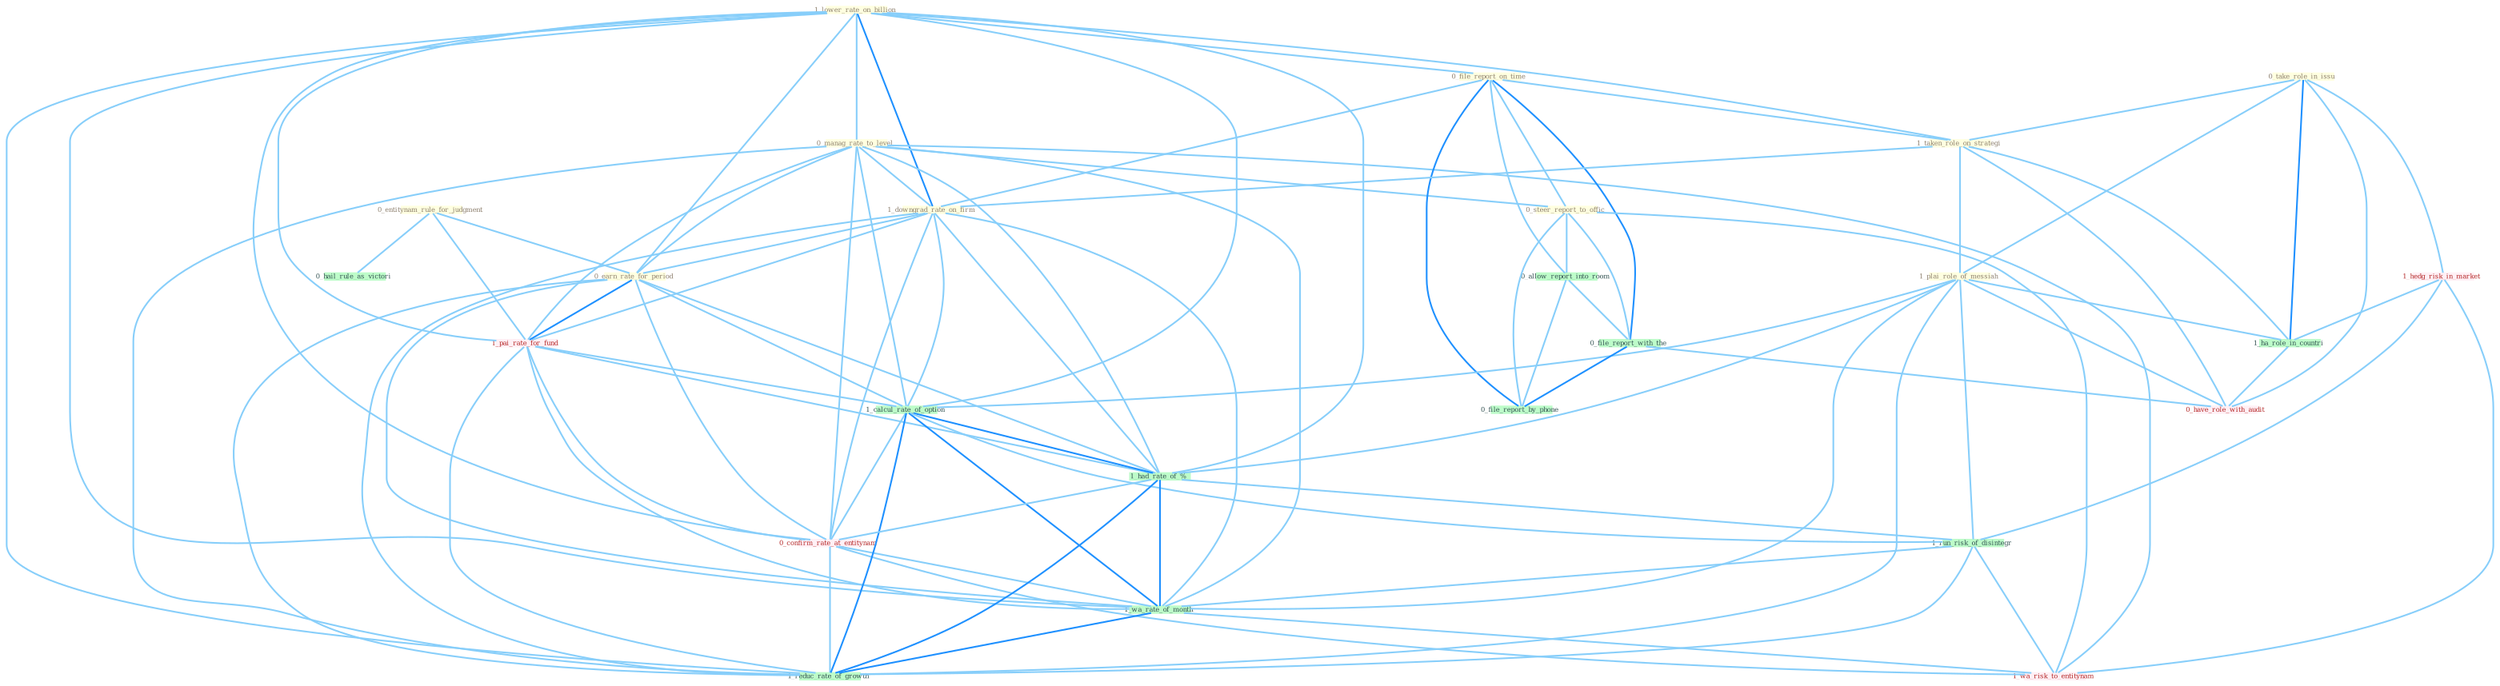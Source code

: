 Graph G{ 
    node
    [shape=polygon,style=filled,width=.5,height=.06,color="#BDFCC9",fixedsize=true,fontsize=4,
    fontcolor="#2f4f4f"];
    {node
    [color="#ffffe0", fontcolor="#8b7d6b"] "0_entitynam_rule_for_judgment " "1_lower_rate_on_billion " "0_manag_rate_to_level " "0_take_role_in_issu " "0_file_report_on_time " "0_steer_report_to_offic " "1_taken_role_on_strategi " "1_downgrad_rate_on_firm " "0_earn_rate_for_period " "1_plai_role_of_messiah "}
{node [color="#fff0f5", fontcolor="#b22222"] "1_pai_rate_for_fund " "1_hedg_risk_in_market " "0_confirm_rate_at_entitynam " "0_have_role_with_audit " "1_wa_risk_to_entitynam "}
edge [color="#B0E2FF"];

	"0_entitynam_rule_for_judgment " -- "0_earn_rate_for_period " [w="1", color="#87cefa" ];
	"0_entitynam_rule_for_judgment " -- "1_pai_rate_for_fund " [w="1", color="#87cefa" ];
	"0_entitynam_rule_for_judgment " -- "0_hail_rule_as_victori " [w="1", color="#87cefa" ];
	"1_lower_rate_on_billion " -- "0_manag_rate_to_level " [w="1", color="#87cefa" ];
	"1_lower_rate_on_billion " -- "0_file_report_on_time " [w="1", color="#87cefa" ];
	"1_lower_rate_on_billion " -- "1_taken_role_on_strategi " [w="1", color="#87cefa" ];
	"1_lower_rate_on_billion " -- "1_downgrad_rate_on_firm " [w="2", color="#1e90ff" , len=0.8];
	"1_lower_rate_on_billion " -- "0_earn_rate_for_period " [w="1", color="#87cefa" ];
	"1_lower_rate_on_billion " -- "1_pai_rate_for_fund " [w="1", color="#87cefa" ];
	"1_lower_rate_on_billion " -- "1_calcul_rate_of_option " [w="1", color="#87cefa" ];
	"1_lower_rate_on_billion " -- "1_had_rate_of_% " [w="1", color="#87cefa" ];
	"1_lower_rate_on_billion " -- "0_confirm_rate_at_entitynam " [w="1", color="#87cefa" ];
	"1_lower_rate_on_billion " -- "1_wa_rate_of_month " [w="1", color="#87cefa" ];
	"1_lower_rate_on_billion " -- "1_reduc_rate_of_growth " [w="1", color="#87cefa" ];
	"0_manag_rate_to_level " -- "0_steer_report_to_offic " [w="1", color="#87cefa" ];
	"0_manag_rate_to_level " -- "1_downgrad_rate_on_firm " [w="1", color="#87cefa" ];
	"0_manag_rate_to_level " -- "0_earn_rate_for_period " [w="1", color="#87cefa" ];
	"0_manag_rate_to_level " -- "1_pai_rate_for_fund " [w="1", color="#87cefa" ];
	"0_manag_rate_to_level " -- "1_calcul_rate_of_option " [w="1", color="#87cefa" ];
	"0_manag_rate_to_level " -- "1_had_rate_of_% " [w="1", color="#87cefa" ];
	"0_manag_rate_to_level " -- "0_confirm_rate_at_entitynam " [w="1", color="#87cefa" ];
	"0_manag_rate_to_level " -- "1_wa_rate_of_month " [w="1", color="#87cefa" ];
	"0_manag_rate_to_level " -- "1_wa_risk_to_entitynam " [w="1", color="#87cefa" ];
	"0_manag_rate_to_level " -- "1_reduc_rate_of_growth " [w="1", color="#87cefa" ];
	"0_take_role_in_issu " -- "1_taken_role_on_strategi " [w="1", color="#87cefa" ];
	"0_take_role_in_issu " -- "1_plai_role_of_messiah " [w="1", color="#87cefa" ];
	"0_take_role_in_issu " -- "1_hedg_risk_in_market " [w="1", color="#87cefa" ];
	"0_take_role_in_issu " -- "1_ha_role_in_countri " [w="2", color="#1e90ff" , len=0.8];
	"0_take_role_in_issu " -- "0_have_role_with_audit " [w="1", color="#87cefa" ];
	"0_file_report_on_time " -- "0_steer_report_to_offic " [w="1", color="#87cefa" ];
	"0_file_report_on_time " -- "1_taken_role_on_strategi " [w="1", color="#87cefa" ];
	"0_file_report_on_time " -- "1_downgrad_rate_on_firm " [w="1", color="#87cefa" ];
	"0_file_report_on_time " -- "0_allow_report_into_room " [w="1", color="#87cefa" ];
	"0_file_report_on_time " -- "0_file_report_with_the " [w="2", color="#1e90ff" , len=0.8];
	"0_file_report_on_time " -- "0_file_report_by_phone " [w="2", color="#1e90ff" , len=0.8];
	"0_steer_report_to_offic " -- "0_allow_report_into_room " [w="1", color="#87cefa" ];
	"0_steer_report_to_offic " -- "0_file_report_with_the " [w="1", color="#87cefa" ];
	"0_steer_report_to_offic " -- "0_file_report_by_phone " [w="1", color="#87cefa" ];
	"0_steer_report_to_offic " -- "1_wa_risk_to_entitynam " [w="1", color="#87cefa" ];
	"1_taken_role_on_strategi " -- "1_downgrad_rate_on_firm " [w="1", color="#87cefa" ];
	"1_taken_role_on_strategi " -- "1_plai_role_of_messiah " [w="1", color="#87cefa" ];
	"1_taken_role_on_strategi " -- "1_ha_role_in_countri " [w="1", color="#87cefa" ];
	"1_taken_role_on_strategi " -- "0_have_role_with_audit " [w="1", color="#87cefa" ];
	"1_downgrad_rate_on_firm " -- "0_earn_rate_for_period " [w="1", color="#87cefa" ];
	"1_downgrad_rate_on_firm " -- "1_pai_rate_for_fund " [w="1", color="#87cefa" ];
	"1_downgrad_rate_on_firm " -- "1_calcul_rate_of_option " [w="1", color="#87cefa" ];
	"1_downgrad_rate_on_firm " -- "1_had_rate_of_% " [w="1", color="#87cefa" ];
	"1_downgrad_rate_on_firm " -- "0_confirm_rate_at_entitynam " [w="1", color="#87cefa" ];
	"1_downgrad_rate_on_firm " -- "1_wa_rate_of_month " [w="1", color="#87cefa" ];
	"1_downgrad_rate_on_firm " -- "1_reduc_rate_of_growth " [w="1", color="#87cefa" ];
	"0_earn_rate_for_period " -- "1_pai_rate_for_fund " [w="2", color="#1e90ff" , len=0.8];
	"0_earn_rate_for_period " -- "1_calcul_rate_of_option " [w="1", color="#87cefa" ];
	"0_earn_rate_for_period " -- "1_had_rate_of_% " [w="1", color="#87cefa" ];
	"0_earn_rate_for_period " -- "0_confirm_rate_at_entitynam " [w="1", color="#87cefa" ];
	"0_earn_rate_for_period " -- "1_wa_rate_of_month " [w="1", color="#87cefa" ];
	"0_earn_rate_for_period " -- "1_reduc_rate_of_growth " [w="1", color="#87cefa" ];
	"1_plai_role_of_messiah " -- "1_ha_role_in_countri " [w="1", color="#87cefa" ];
	"1_plai_role_of_messiah " -- "1_calcul_rate_of_option " [w="1", color="#87cefa" ];
	"1_plai_role_of_messiah " -- "1_had_rate_of_% " [w="1", color="#87cefa" ];
	"1_plai_role_of_messiah " -- "1_run_risk_of_disintegr " [w="1", color="#87cefa" ];
	"1_plai_role_of_messiah " -- "0_have_role_with_audit " [w="1", color="#87cefa" ];
	"1_plai_role_of_messiah " -- "1_wa_rate_of_month " [w="1", color="#87cefa" ];
	"1_plai_role_of_messiah " -- "1_reduc_rate_of_growth " [w="1", color="#87cefa" ];
	"1_pai_rate_for_fund " -- "1_calcul_rate_of_option " [w="1", color="#87cefa" ];
	"1_pai_rate_for_fund " -- "1_had_rate_of_% " [w="1", color="#87cefa" ];
	"1_pai_rate_for_fund " -- "0_confirm_rate_at_entitynam " [w="1", color="#87cefa" ];
	"1_pai_rate_for_fund " -- "1_wa_rate_of_month " [w="1", color="#87cefa" ];
	"1_pai_rate_for_fund " -- "1_reduc_rate_of_growth " [w="1", color="#87cefa" ];
	"0_allow_report_into_room " -- "0_file_report_with_the " [w="1", color="#87cefa" ];
	"0_allow_report_into_room " -- "0_file_report_by_phone " [w="1", color="#87cefa" ];
	"1_hedg_risk_in_market " -- "1_ha_role_in_countri " [w="1", color="#87cefa" ];
	"1_hedg_risk_in_market " -- "1_run_risk_of_disintegr " [w="1", color="#87cefa" ];
	"1_hedg_risk_in_market " -- "1_wa_risk_to_entitynam " [w="1", color="#87cefa" ];
	"1_ha_role_in_countri " -- "0_have_role_with_audit " [w="1", color="#87cefa" ];
	"0_file_report_with_the " -- "0_file_report_by_phone " [w="2", color="#1e90ff" , len=0.8];
	"0_file_report_with_the " -- "0_have_role_with_audit " [w="1", color="#87cefa" ];
	"1_calcul_rate_of_option " -- "1_had_rate_of_% " [w="2", color="#1e90ff" , len=0.8];
	"1_calcul_rate_of_option " -- "0_confirm_rate_at_entitynam " [w="1", color="#87cefa" ];
	"1_calcul_rate_of_option " -- "1_run_risk_of_disintegr " [w="1", color="#87cefa" ];
	"1_calcul_rate_of_option " -- "1_wa_rate_of_month " [w="2", color="#1e90ff" , len=0.8];
	"1_calcul_rate_of_option " -- "1_reduc_rate_of_growth " [w="2", color="#1e90ff" , len=0.8];
	"1_had_rate_of_% " -- "0_confirm_rate_at_entitynam " [w="1", color="#87cefa" ];
	"1_had_rate_of_% " -- "1_run_risk_of_disintegr " [w="1", color="#87cefa" ];
	"1_had_rate_of_% " -- "1_wa_rate_of_month " [w="2", color="#1e90ff" , len=0.8];
	"1_had_rate_of_% " -- "1_reduc_rate_of_growth " [w="2", color="#1e90ff" , len=0.8];
	"0_confirm_rate_at_entitynam " -- "1_wa_rate_of_month " [w="1", color="#87cefa" ];
	"0_confirm_rate_at_entitynam " -- "1_wa_risk_to_entitynam " [w="1", color="#87cefa" ];
	"0_confirm_rate_at_entitynam " -- "1_reduc_rate_of_growth " [w="1", color="#87cefa" ];
	"1_run_risk_of_disintegr " -- "1_wa_rate_of_month " [w="1", color="#87cefa" ];
	"1_run_risk_of_disintegr " -- "1_wa_risk_to_entitynam " [w="1", color="#87cefa" ];
	"1_run_risk_of_disintegr " -- "1_reduc_rate_of_growth " [w="1", color="#87cefa" ];
	"1_wa_rate_of_month " -- "1_wa_risk_to_entitynam " [w="1", color="#87cefa" ];
	"1_wa_rate_of_month " -- "1_reduc_rate_of_growth " [w="2", color="#1e90ff" , len=0.8];
}